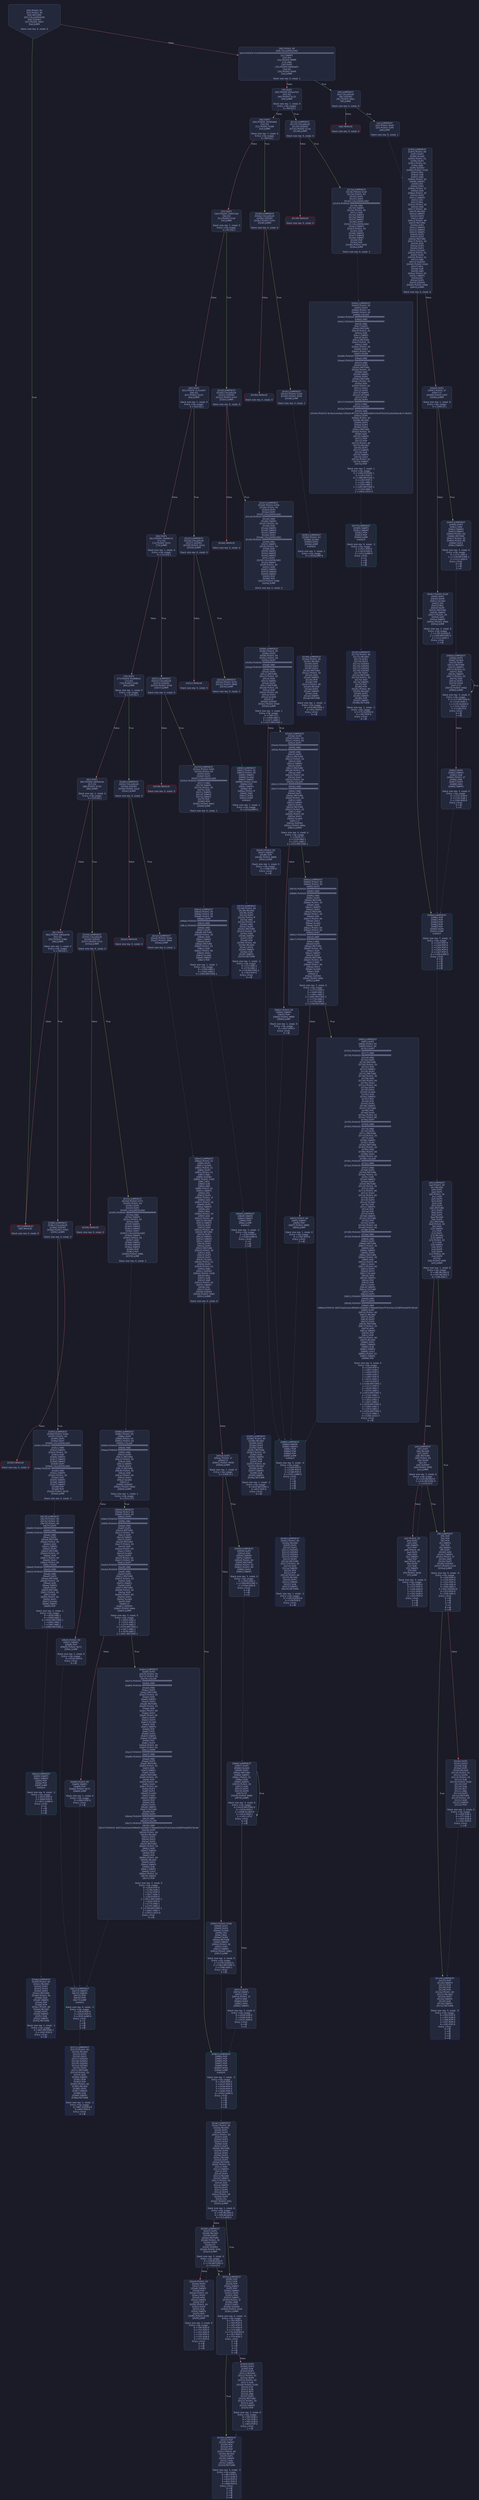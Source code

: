 digraph G {
    node [shape=box, style="filled, rounded", color="#565f89", fontcolor="#c0caf5", fontname="Helvetica", fillcolor="#24283b"];
    edge [color="#414868", fontcolor="#c0caf5", fontname="Helvetica"];
    bgcolor="#1a1b26";
    0 [ label = "[00] PUSH1 60
[02] PUSH1 40
[04] MSTORE
[05] CALLDATASIZE
[06] ISZERO
[07] PUSH2 0097
[0a] JUMPI

Stack size req: 0, sizeΔ: 0
" shape = invhouse]
    1 [ label = "[0b] PUSH1 00
[0d] CALLDATALOAD
[0e] PUSH29 0100000000000000000000000000000000000000000000000000000000
[2c] SWAP1
[2d] DIV
[2e] PUSH4 ffffffff
[33] AND
[34] DUP1
[35] PUSH4 06fdde03
[3a] EQ
[3b] PUSH2 0099
[3e] JUMPI

Stack size req: 0, sizeΔ: 1
"]
    2 [ label = "[3f] DUP1
[40] PUSH4 095ea7b3
[45] EQ
[46] PUSH2 0132
[49] JUMPI

Stack size req: 1, sizeΔ: 0
Entry->Op usage:
	0->69:EQ:1
"]
    3 [ label = "[4a] DUP1
[4b] PUSH4 18160ddd
[50] EQ
[51] PUSH2 0189
[54] JUMPI

Stack size req: 1, sizeΔ: 0
Entry->Op usage:
	0->80:EQ:1
"]
    4 [ label = "[55] DUP1
[56] PUSH4 23b872dd
[5b] EQ
[5c] PUSH2 01af
[5f] JUMPI

Stack size req: 1, sizeΔ: 0
Entry->Op usage:
	0->91:EQ:1
"]
    5 [ label = "[60] DUP1
[61] PUSH4 313ce567
[66] EQ
[67] PUSH2 0225
[6a] JUMPI

Stack size req: 1, sizeΔ: 0
Entry->Op usage:
	0->102:EQ:1
"]
    6 [ label = "[6b] DUP1
[6c] PUSH4 70a08231
[71] EQ
[72] PUSH2 0251
[75] JUMPI

Stack size req: 1, sizeΔ: 0
Entry->Op usage:
	0->113:EQ:1
"]
    7 [ label = "[76] DUP1
[77] PUSH4 95d89b41
[7c] EQ
[7d] PUSH2 029b
[80] JUMPI

Stack size req: 1, sizeΔ: 0
Entry->Op usage:
	0->124:EQ:1
"]
    8 [ label = "[81] DUP1
[82] PUSH4 a9059cbb
[87] EQ
[88] PUSH2 0334
[8b] JUMPI

Stack size req: 1, sizeΔ: 0
Entry->Op usage:
	0->135:EQ:1
"]
    9 [ label = "[8c] DUP1
[8d] PUSH4 dd62ed3e
[92] EQ
[93] PUSH2 038b
[96] JUMPI

Stack size req: 1, sizeΔ: 0
Entry->Op usage:
	0->146:EQ:1
"]
    10 [ label = "[97] JUMPDEST
[98] INVALID

Stack size req: 0, sizeΔ: 0
" color = "red"]
    11 [ label = "[99] JUMPDEST
[9a] CALLVALUE
[9b] ISZERO
[9c] PUSH2 00a1
[9f] JUMPI

Stack size req: 0, sizeΔ: 0
"]
    12 [ label = "[a0] INVALID

Stack size req: 0, sizeΔ: 0
" color = "red"]
    13 [ label = "[a1] JUMPDEST
[a2] PUSH2 00a9
[a5] PUSH2 03f4
[a8] JUMP

Stack size req: 0, sizeΔ: 1
"]
    14 [ label = "[a9] JUMPDEST
[aa] PUSH1 40
[ac] MLOAD
[ad] DUP1
[ae] DUP1
[af] PUSH1 20
[b1] ADD
[b2] DUP3
[b3] DUP2
[b4] SUB
[b5] DUP3
[b6] MSTORE
[b7] DUP4
[b8] DUP2
[b9] DUP2
[ba] MLOAD
[bb] DUP2
[bc] MSTORE
[bd] PUSH1 20
[bf] ADD
[c0] SWAP2
[c1] POP
[c2] DUP1
[c3] MLOAD
[c4] SWAP1
[c5] PUSH1 20
[c7] ADD
[c8] SWAP1
[c9] DUP1
[ca] DUP4
[cb] DUP4
[cc] PUSH1 00
[ce] DUP4
[cf] EQ
[d0] PUSH2 00f8
[d3] JUMPI

Stack size req: 1, sizeΔ: 8
Entry->Op usage:
	0->186:MLOAD:0
	0->195:MLOAD:0
	0->199:ADD:1
"]
    15 [ label = "[d4] JUMPDEST
[d5] DUP1
[d6] MLOAD
[d7] DUP3
[d8] MSTORE
[d9] PUSH1 20
[db] DUP4
[dc] GT
[dd] ISZERO
[de] PUSH2 00f8
[e1] JUMPI

Stack size req: 3, sizeΔ: 0
Entry->Op usage:
	0->214:MLOAD:0
	1->216:MSTORE:0
	2->220:GT:0
"]
    16 [ label = "[e2] PUSH1 20
[e4] DUP3
[e5] ADD
[e6] SWAP2
[e7] POP
[e8] PUSH1 20
[ea] DUP2
[eb] ADD
[ec] SWAP1
[ed] POP
[ee] PUSH1 20
[f0] DUP4
[f1] SUB
[f2] SWAP3
[f3] POP
[f4] PUSH2 00d4
[f7] JUMP

Stack size req: 3, sizeΔ: 0
Entry->Op usage:
	0->235:ADD:0
	0->237:POP:0
	1->229:ADD:0
	1->231:POP:0
	2->241:SUB:0
	2->243:POP:0
Entry->Exit:
	0->😵
	1->😵
	2->😵
"]
    17 [ label = "[f8] JUMPDEST
[f9] POP
[fa] POP
[fb] POP
[fc] SWAP1
[fd] POP
[fe] SWAP1
[ff] DUP2
[0100] ADD
[0101] SWAP1
[0102] PUSH1 1f
[0104] AND
[0105] DUP1
[0106] ISZERO
[0107] PUSH2 0124
[010a] JUMPI

Stack size req: 6, sizeΔ: -4
Entry->Op usage:
	0->249:POP:0
	1->250:POP:0
	2->251:POP:0
	3->256:ADD:0
	3->260:AND:1
	3->262:ISZERO:0
	4->253:POP:0
	5->256:ADD:1
Entry->Exit:
	0->😵
	1->😵
	2->😵
	3->0
	4->😵
	5->😵
"]
    18 [ label = "[010b] DUP1
[010c] DUP3
[010d] SUB
[010e] DUP1
[010f] MLOAD
[0110] PUSH1 01
[0112] DUP4
[0113] PUSH1 20
[0115] SUB
[0116] PUSH2 0100
[0119] EXP
[011a] SUB
[011b] NOT
[011c] AND
[011d] DUP2
[011e] MSTORE
[011f] PUSH1 20
[0121] ADD
[0122] SWAP2
[0123] POP

Stack size req: 2, sizeΔ: 0
Entry->Op usage:
	0->269:SUB:1
	0->277:SUB:1
	1->269:SUB:0
	1->291:POP:0
Entry->Exit:
	1->😵
"]
    19 [ label = "[0124] JUMPDEST
[0125] POP
[0126] SWAP3
[0127] POP
[0128] POP
[0129] POP
[012a] PUSH1 40
[012c] MLOAD
[012d] DUP1
[012e] SWAP2
[012f] SUB
[0130] SWAP1
[0131] RETURN

Stack size req: 5, sizeΔ: -5
Entry->Op usage:
	0->293:POP:0
	1->303:SUB:0
	2->296:POP:0
	3->297:POP:0
	4->295:POP:0
Entry->Exit:
	0->😵
	1->😵
	2->😵
	3->😵
	4->😵
" color = "darkblue"]
    20 [ label = "[0132] JUMPDEST
[0133] CALLVALUE
[0134] ISZERO
[0135] PUSH2 013a
[0138] JUMPI

Stack size req: 0, sizeΔ: 0
"]
    21 [ label = "[0139] INVALID

Stack size req: 0, sizeΔ: 0
" color = "red"]
    22 [ label = "[013a] JUMPDEST
[013b] PUSH2 016f
[013e] PUSH1 04
[0140] DUP1
[0141] DUP1
[0142] CALLDATALOAD
[0143] PUSH20 ffffffffffffffffffffffffffffffffffffffff
[0158] AND
[0159] SWAP1
[015a] PUSH1 20
[015c] ADD
[015d] SWAP1
[015e] SWAP2
[015f] SWAP1
[0160] DUP1
[0161] CALLDATALOAD
[0162] SWAP1
[0163] PUSH1 20
[0165] ADD
[0166] SWAP1
[0167] SWAP2
[0168] SWAP1
[0169] POP
[016a] POP
[016b] PUSH2 0492
[016e] JUMP

Stack size req: 0, sizeΔ: 3
"]
    23 [ label = "[016f] JUMPDEST
[0170] PUSH1 40
[0172] MLOAD
[0173] DUP1
[0174] DUP3
[0175] ISZERO
[0176] ISZERO
[0177] ISZERO
[0178] ISZERO
[0179] DUP2
[017a] MSTORE
[017b] PUSH1 20
[017d] ADD
[017e] SWAP2
[017f] POP
[0180] POP
[0181] PUSH1 40
[0183] MLOAD
[0184] DUP1
[0185] SWAP2
[0186] SUB
[0187] SWAP1
[0188] RETURN

Stack size req: 1, sizeΔ: -1
Entry->Op usage:
	0->373:ISZERO:0
	0->383:POP:0
Entry->Exit:
	0->😵
" color = "darkblue"]
    24 [ label = "[0189] JUMPDEST
[018a] CALLVALUE
[018b] ISZERO
[018c] PUSH2 0191
[018f] JUMPI

Stack size req: 0, sizeΔ: 0
"]
    25 [ label = "[0190] INVALID

Stack size req: 0, sizeΔ: 0
" color = "red"]
    26 [ label = "[0191] JUMPDEST
[0192] PUSH2 0199
[0195] PUSH2 0585
[0198] JUMP

Stack size req: 0, sizeΔ: 1
"]
    27 [ label = "[0199] JUMPDEST
[019a] PUSH1 40
[019c] MLOAD
[019d] DUP1
[019e] DUP3
[019f] DUP2
[01a0] MSTORE
[01a1] PUSH1 20
[01a3] ADD
[01a4] SWAP2
[01a5] POP
[01a6] POP
[01a7] PUSH1 40
[01a9] MLOAD
[01aa] DUP1
[01ab] SWAP2
[01ac] SUB
[01ad] SWAP1
[01ae] RETURN

Stack size req: 1, sizeΔ: -1
Entry->Op usage:
	0->416:MSTORE:1
	0->421:POP:0
Entry->Exit:
	0->😵
" color = "darkblue"]
    28 [ label = "[01af] JUMPDEST
[01b0] CALLVALUE
[01b1] ISZERO
[01b2] PUSH2 01b7
[01b5] JUMPI

Stack size req: 0, sizeΔ: 0
"]
    29 [ label = "[01b6] INVALID

Stack size req: 0, sizeΔ: 0
" color = "red"]
    30 [ label = "[01b7] JUMPDEST
[01b8] PUSH2 020b
[01bb] PUSH1 04
[01bd] DUP1
[01be] DUP1
[01bf] CALLDATALOAD
[01c0] PUSH20 ffffffffffffffffffffffffffffffffffffffff
[01d5] AND
[01d6] SWAP1
[01d7] PUSH1 20
[01d9] ADD
[01da] SWAP1
[01db] SWAP2
[01dc] SWAP1
[01dd] DUP1
[01de] CALLDATALOAD
[01df] PUSH20 ffffffffffffffffffffffffffffffffffffffff
[01f4] AND
[01f5] SWAP1
[01f6] PUSH1 20
[01f8] ADD
[01f9] SWAP1
[01fa] SWAP2
[01fb] SWAP1
[01fc] DUP1
[01fd] CALLDATALOAD
[01fe] SWAP1
[01ff] PUSH1 20
[0201] ADD
[0202] SWAP1
[0203] SWAP2
[0204] SWAP1
[0205] POP
[0206] POP
[0207] PUSH2 058b
[020a] JUMP

Stack size req: 0, sizeΔ: 4
"]
    31 [ label = "[020b] JUMPDEST
[020c] PUSH1 40
[020e] MLOAD
[020f] DUP1
[0210] DUP3
[0211] ISZERO
[0212] ISZERO
[0213] ISZERO
[0214] ISZERO
[0215] DUP2
[0216] MSTORE
[0217] PUSH1 20
[0219] ADD
[021a] SWAP2
[021b] POP
[021c] POP
[021d] PUSH1 40
[021f] MLOAD
[0220] DUP1
[0221] SWAP2
[0222] SUB
[0223] SWAP1
[0224] RETURN

Stack size req: 1, sizeΔ: -1
Entry->Op usage:
	0->529:ISZERO:0
	0->539:POP:0
Entry->Exit:
	0->😵
" color = "darkblue"]
    32 [ label = "[0225] JUMPDEST
[0226] CALLVALUE
[0227] ISZERO
[0228] PUSH2 022d
[022b] JUMPI

Stack size req: 0, sizeΔ: 0
"]
    33 [ label = "[022c] INVALID

Stack size req: 0, sizeΔ: 0
" color = "red"]
    34 [ label = "[022d] JUMPDEST
[022e] PUSH2 0235
[0231] PUSH2 0890
[0234] JUMP

Stack size req: 0, sizeΔ: 1
"]
    35 [ label = "[0235] JUMPDEST
[0236] PUSH1 40
[0238] MLOAD
[0239] DUP1
[023a] DUP3
[023b] PUSH1 ff
[023d] AND
[023e] PUSH1 ff
[0240] AND
[0241] DUP2
[0242] MSTORE
[0243] PUSH1 20
[0245] ADD
[0246] SWAP2
[0247] POP
[0248] POP
[0249] PUSH1 40
[024b] MLOAD
[024c] DUP1
[024d] SWAP2
[024e] SUB
[024f] SWAP1
[0250] RETURN

Stack size req: 1, sizeΔ: -1
Entry->Op usage:
	0->573:AND:1
	0->576:AND:1
	0->578:MSTORE:1
	0->583:POP:0
Entry->Exit:
	0->😵
" color = "darkblue"]
    36 [ label = "[0251] JUMPDEST
[0252] CALLVALUE
[0253] ISZERO
[0254] PUSH2 0259
[0257] JUMPI

Stack size req: 0, sizeΔ: 0
"]
    37 [ label = "[0258] INVALID

Stack size req: 0, sizeΔ: 0
" color = "red"]
    38 [ label = "[0259] JUMPDEST
[025a] PUSH2 0285
[025d] PUSH1 04
[025f] DUP1
[0260] DUP1
[0261] CALLDATALOAD
[0262] PUSH20 ffffffffffffffffffffffffffffffffffffffff
[0277] AND
[0278] SWAP1
[0279] PUSH1 20
[027b] ADD
[027c] SWAP1
[027d] SWAP2
[027e] SWAP1
[027f] POP
[0280] POP
[0281] PUSH2 08a3
[0284] JUMP

Stack size req: 0, sizeΔ: 2
"]
    39 [ label = "[0285] JUMPDEST
[0286] PUSH1 40
[0288] MLOAD
[0289] DUP1
[028a] DUP3
[028b] DUP2
[028c] MSTORE
[028d] PUSH1 20
[028f] ADD
[0290] SWAP2
[0291] POP
[0292] POP
[0293] PUSH1 40
[0295] MLOAD
[0296] DUP1
[0297] SWAP2
[0298] SUB
[0299] SWAP1
[029a] RETURN

Stack size req: 1, sizeΔ: -1
Entry->Op usage:
	0->652:MSTORE:1
	0->657:POP:0
Entry->Exit:
	0->😵
" color = "darkblue"]
    40 [ label = "[029b] JUMPDEST
[029c] CALLVALUE
[029d] ISZERO
[029e] PUSH2 02a3
[02a1] JUMPI

Stack size req: 0, sizeΔ: 0
"]
    41 [ label = "[02a2] INVALID

Stack size req: 0, sizeΔ: 0
" color = "red"]
    42 [ label = "[02a3] JUMPDEST
[02a4] PUSH2 02ab
[02a7] PUSH2 08ed
[02aa] JUMP

Stack size req: 0, sizeΔ: 1
"]
    43 [ label = "[02ab] JUMPDEST
[02ac] PUSH1 40
[02ae] MLOAD
[02af] DUP1
[02b0] DUP1
[02b1] PUSH1 20
[02b3] ADD
[02b4] DUP3
[02b5] DUP2
[02b6] SUB
[02b7] DUP3
[02b8] MSTORE
[02b9] DUP4
[02ba] DUP2
[02bb] DUP2
[02bc] MLOAD
[02bd] DUP2
[02be] MSTORE
[02bf] PUSH1 20
[02c1] ADD
[02c2] SWAP2
[02c3] POP
[02c4] DUP1
[02c5] MLOAD
[02c6] SWAP1
[02c7] PUSH1 20
[02c9] ADD
[02ca] SWAP1
[02cb] DUP1
[02cc] DUP4
[02cd] DUP4
[02ce] PUSH1 00
[02d0] DUP4
[02d1] EQ
[02d2] PUSH2 02fa
[02d5] JUMPI

Stack size req: 1, sizeΔ: 8
Entry->Op usage:
	0->700:MLOAD:0
	0->709:MLOAD:0
	0->713:ADD:1
"]
    44 [ label = "[02d6] JUMPDEST
[02d7] DUP1
[02d8] MLOAD
[02d9] DUP3
[02da] MSTORE
[02db] PUSH1 20
[02dd] DUP4
[02de] GT
[02df] ISZERO
[02e0] PUSH2 02fa
[02e3] JUMPI

Stack size req: 3, sizeΔ: 0
Entry->Op usage:
	0->728:MLOAD:0
	1->730:MSTORE:0
	2->734:GT:0
"]
    45 [ label = "[02e4] PUSH1 20
[02e6] DUP3
[02e7] ADD
[02e8] SWAP2
[02e9] POP
[02ea] PUSH1 20
[02ec] DUP2
[02ed] ADD
[02ee] SWAP1
[02ef] POP
[02f0] PUSH1 20
[02f2] DUP4
[02f3] SUB
[02f4] SWAP3
[02f5] POP
[02f6] PUSH2 02d6
[02f9] JUMP

Stack size req: 3, sizeΔ: 0
Entry->Op usage:
	0->749:ADD:0
	0->751:POP:0
	1->743:ADD:0
	1->745:POP:0
	2->755:SUB:0
	2->757:POP:0
Entry->Exit:
	0->😵
	1->😵
	2->😵
"]
    46 [ label = "[02fa] JUMPDEST
[02fb] POP
[02fc] POP
[02fd] POP
[02fe] SWAP1
[02ff] POP
[0300] SWAP1
[0301] DUP2
[0302] ADD
[0303] SWAP1
[0304] PUSH1 1f
[0306] AND
[0307] DUP1
[0308] ISZERO
[0309] PUSH2 0326
[030c] JUMPI

Stack size req: 6, sizeΔ: -4
Entry->Op usage:
	0->763:POP:0
	1->764:POP:0
	2->765:POP:0
	3->770:ADD:0
	3->774:AND:1
	3->776:ISZERO:0
	4->767:POP:0
	5->770:ADD:1
Entry->Exit:
	0->😵
	1->😵
	2->😵
	3->0
	4->😵
	5->😵
"]
    47 [ label = "[030d] DUP1
[030e] DUP3
[030f] SUB
[0310] DUP1
[0311] MLOAD
[0312] PUSH1 01
[0314] DUP4
[0315] PUSH1 20
[0317] SUB
[0318] PUSH2 0100
[031b] EXP
[031c] SUB
[031d] NOT
[031e] AND
[031f] DUP2
[0320] MSTORE
[0321] PUSH1 20
[0323] ADD
[0324] SWAP2
[0325] POP

Stack size req: 2, sizeΔ: 0
Entry->Op usage:
	0->783:SUB:1
	0->791:SUB:1
	1->783:SUB:0
	1->805:POP:0
Entry->Exit:
	1->😵
"]
    48 [ label = "[0326] JUMPDEST
[0327] POP
[0328] SWAP3
[0329] POP
[032a] POP
[032b] POP
[032c] PUSH1 40
[032e] MLOAD
[032f] DUP1
[0330] SWAP2
[0331] SUB
[0332] SWAP1
[0333] RETURN

Stack size req: 5, sizeΔ: -5
Entry->Op usage:
	0->807:POP:0
	1->817:SUB:0
	2->810:POP:0
	3->811:POP:0
	4->809:POP:0
Entry->Exit:
	0->😵
	1->😵
	2->😵
	3->😵
	4->😵
" color = "darkblue"]
    49 [ label = "[0334] JUMPDEST
[0335] CALLVALUE
[0336] ISZERO
[0337] PUSH2 033c
[033a] JUMPI

Stack size req: 0, sizeΔ: 0
"]
    50 [ label = "[033b] INVALID

Stack size req: 0, sizeΔ: 0
" color = "red"]
    51 [ label = "[033c] JUMPDEST
[033d] PUSH2 0371
[0340] PUSH1 04
[0342] DUP1
[0343] DUP1
[0344] CALLDATALOAD
[0345] PUSH20 ffffffffffffffffffffffffffffffffffffffff
[035a] AND
[035b] SWAP1
[035c] PUSH1 20
[035e] ADD
[035f] SWAP1
[0360] SWAP2
[0361] SWAP1
[0362] DUP1
[0363] CALLDATALOAD
[0364] SWAP1
[0365] PUSH1 20
[0367] ADD
[0368] SWAP1
[0369] SWAP2
[036a] SWAP1
[036b] POP
[036c] POP
[036d] PUSH2 098b
[0370] JUMP

Stack size req: 0, sizeΔ: 3
"]
    52 [ label = "[0371] JUMPDEST
[0372] PUSH1 40
[0374] MLOAD
[0375] DUP1
[0376] DUP3
[0377] ISZERO
[0378] ISZERO
[0379] ISZERO
[037a] ISZERO
[037b] DUP2
[037c] MSTORE
[037d] PUSH1 20
[037f] ADD
[0380] SWAP2
[0381] POP
[0382] POP
[0383] PUSH1 40
[0385] MLOAD
[0386] DUP1
[0387] SWAP2
[0388] SUB
[0389] SWAP1
[038a] RETURN

Stack size req: 1, sizeΔ: -1
Entry->Op usage:
	0->887:ISZERO:0
	0->897:POP:0
Entry->Exit:
	0->😵
" color = "darkblue"]
    53 [ label = "[038b] JUMPDEST
[038c] CALLVALUE
[038d] ISZERO
[038e] PUSH2 0393
[0391] JUMPI

Stack size req: 0, sizeΔ: 0
"]
    54 [ label = "[0392] INVALID

Stack size req: 0, sizeΔ: 0
" color = "red"]
    55 [ label = "[0393] JUMPDEST
[0394] PUSH2 03de
[0397] PUSH1 04
[0399] DUP1
[039a] DUP1
[039b] CALLDATALOAD
[039c] PUSH20 ffffffffffffffffffffffffffffffffffffffff
[03b1] AND
[03b2] SWAP1
[03b3] PUSH1 20
[03b5] ADD
[03b6] SWAP1
[03b7] SWAP2
[03b8] SWAP1
[03b9] DUP1
[03ba] CALLDATALOAD
[03bb] PUSH20 ffffffffffffffffffffffffffffffffffffffff
[03d0] AND
[03d1] SWAP1
[03d2] PUSH1 20
[03d4] ADD
[03d5] SWAP1
[03d6] SWAP2
[03d7] SWAP1
[03d8] POP
[03d9] POP
[03da] PUSH2 0b78
[03dd] JUMP

Stack size req: 0, sizeΔ: 3
"]
    56 [ label = "[03de] JUMPDEST
[03df] PUSH1 40
[03e1] MLOAD
[03e2] DUP1
[03e3] DUP3
[03e4] DUP2
[03e5] MSTORE
[03e6] PUSH1 20
[03e8] ADD
[03e9] SWAP2
[03ea] POP
[03eb] POP
[03ec] PUSH1 40
[03ee] MLOAD
[03ef] DUP1
[03f0] SWAP2
[03f1] SUB
[03f2] SWAP1
[03f3] RETURN

Stack size req: 1, sizeΔ: -1
Entry->Op usage:
	0->997:MSTORE:1
	0->1002:POP:0
Entry->Exit:
	0->😵
" color = "darkblue"]
    57 [ label = "[03f4] JUMPDEST
[03f5] PUSH1 00
[03f7] DUP1
[03f8] SLOAD
[03f9] PUSH1 01
[03fb] DUP2
[03fc] PUSH1 01
[03fe] AND
[03ff] ISZERO
[0400] PUSH2 0100
[0403] MUL
[0404] SUB
[0405] AND
[0406] PUSH1 02
[0408] SWAP1
[0409] DIV
[040a] DUP1
[040b] PUSH1 1f
[040d] ADD
[040e] PUSH1 20
[0410] DUP1
[0411] SWAP2
[0412] DIV
[0413] MUL
[0414] PUSH1 20
[0416] ADD
[0417] PUSH1 40
[0419] MLOAD
[041a] SWAP1
[041b] DUP2
[041c] ADD
[041d] PUSH1 40
[041f] MSTORE
[0420] DUP1
[0421] SWAP3
[0422] SWAP2
[0423] SWAP1
[0424] DUP2
[0425] DUP2
[0426] MSTORE
[0427] PUSH1 20
[0429] ADD
[042a] DUP3
[042b] DUP1
[042c] SLOAD
[042d] PUSH1 01
[042f] DUP2
[0430] PUSH1 01
[0432] AND
[0433] ISZERO
[0434] PUSH2 0100
[0437] MUL
[0438] SUB
[0439] AND
[043a] PUSH1 02
[043c] SWAP1
[043d] DIV
[043e] DUP1
[043f] ISZERO
[0440] PUSH2 048a
[0443] JUMPI

Stack size req: 0, sizeΔ: 6
"]
    58 [ label = "[0444] DUP1
[0445] PUSH1 1f
[0447] LT
[0448] PUSH2 045f
[044b] JUMPI

Stack size req: 1, sizeΔ: 0
Entry->Op usage:
	0->1095:LT:1
"]
    59 [ label = "[044c] PUSH2 0100
[044f] DUP1
[0450] DUP4
[0451] SLOAD
[0452] DIV
[0453] MUL
[0454] DUP4
[0455] MSTORE
[0456] SWAP2
[0457] PUSH1 20
[0459] ADD
[045a] SWAP2
[045b] PUSH2 048a
[045e] JUMP

Stack size req: 3, sizeΔ: 0
Entry->Op usage:
	1->1105:SLOAD:0
	2->1109:MSTORE:0
	2->1113:ADD:1
Entry->Exit:
	2->😵
"]
    60 [ label = "[045f] JUMPDEST
[0460] DUP3
[0461] ADD
[0462] SWAP2
[0463] SWAP1
[0464] PUSH1 00
[0466] MSTORE
[0467] PUSH1 20
[0469] PUSH1 00
[046b] SHA3
[046c] SWAP1

Stack size req: 3, sizeΔ: 0
Entry->Op usage:
	0->1121:ADD:1
	1->1126:MSTORE:1
	2->1121:ADD:0
Entry->Exit:
	0->😵
	1->😵
	2->0
"]
    61 [ label = "[046d] JUMPDEST
[046e] DUP2
[046f] SLOAD
[0470] DUP2
[0471] MSTORE
[0472] SWAP1
[0473] PUSH1 01
[0475] ADD
[0476] SWAP1
[0477] PUSH1 20
[0479] ADD
[047a] DUP1
[047b] DUP4
[047c] GT
[047d] PUSH2 046d
[0480] JUMPI

Stack size req: 3, sizeΔ: 0
Entry->Op usage:
	0->1137:MSTORE:0
	0->1145:ADD:1
	1->1135:SLOAD:0
	1->1141:ADD:1
	2->1148:GT:0
Entry->Exit:
	0->😵
	1->😵
"]
    62 [ label = "[0481] DUP3
[0482] SWAP1
[0483] SUB
[0484] PUSH1 1f
[0486] AND
[0487] DUP3
[0488] ADD
[0489] SWAP2

Stack size req: 3, sizeΔ: 0
Entry->Op usage:
	0->1155:SUB:0
	2->1155:SUB:1
	2->1160:ADD:0
Entry->Exit:
	0->😵
	2->0
"]
    63 [ label = "[048a] JUMPDEST
[048b] POP
[048c] POP
[048d] POP
[048e] POP
[048f] POP
[0490] DUP2
[0491] JUMP
Indirect!

Stack size req: 7, sizeΔ: -5
Entry->Op usage:
	0->1163:POP:0
	1->1164:POP:0
	2->1165:POP:0
	3->1166:POP:0
	4->1167:POP:0
	6->1169:JUMP:0
Entry->Exit:
	0->😵
	1->😵
	2->😵
	3->😵
	4->😵
" color = "teal"]
    64 [ label = "[0492] JUMPDEST
[0493] PUSH1 00
[0495] DUP2
[0496] PUSH1 05
[0498] PUSH1 00
[049a] CALLER
[049b] PUSH20 ffffffffffffffffffffffffffffffffffffffff
[04b0] AND
[04b1] PUSH20 ffffffffffffffffffffffffffffffffffffffff
[04c6] AND
[04c7] DUP2
[04c8] MSTORE
[04c9] PUSH1 20
[04cb] ADD
[04cc] SWAP1
[04cd] DUP2
[04ce] MSTORE
[04cf] PUSH1 20
[04d1] ADD
[04d2] PUSH1 00
[04d4] SHA3
[04d5] PUSH1 00
[04d7] DUP6
[04d8] PUSH20 ffffffffffffffffffffffffffffffffffffffff
[04ed] AND
[04ee] PUSH20 ffffffffffffffffffffffffffffffffffffffff
[0503] AND
[0504] DUP2
[0505] MSTORE
[0506] PUSH1 20
[0508] ADD
[0509] SWAP1
[050a] DUP2
[050b] MSTORE
[050c] PUSH1 20
[050e] ADD
[050f] PUSH1 00
[0511] SHA3
[0512] DUP2
[0513] SWAP1
[0514] SSTORE
[0515] POP
[0516] DUP3
[0517] PUSH20 ffffffffffffffffffffffffffffffffffffffff
[052c] AND
[052d] CALLER
[052e] PUSH20 ffffffffffffffffffffffffffffffffffffffff
[0543] AND
[0544] PUSH32 8c5be1e5ebec7d5bd14f71427d1e84f3dd0314c0f7b2291e5b200ac8c7c3b925
[0565] DUP5
[0566] PUSH1 40
[0568] MLOAD
[0569] DUP1
[056a] DUP3
[056b] DUP2
[056c] MSTORE
[056d] PUSH1 20
[056f] ADD
[0570] SWAP2
[0571] POP
[0572] POP
[0573] PUSH1 40
[0575] MLOAD
[0576] DUP1
[0577] SWAP2
[0578] SUB
[0579] SWAP1
[057a] LOG3
[057b] PUSH1 01
[057d] SWAP1
[057e] POP

Stack size req: 2, sizeΔ: 1
Entry->Op usage:
	0->1300:SSTORE:1
	0->1301:POP:0
	0->1388:MSTORE:1
	0->1393:POP:0
	1->1261:AND:1
	1->1283:AND:1
	1->1285:MSTORE:1
	1->1324:AND:1
	1->1402:LOG3:4
"]
    65 [ label = "[057f] JUMPDEST
[0580] SWAP3
[0581] SWAP2
[0582] POP
[0583] POP
[0584] JUMP
Indirect!

Stack size req: 4, sizeΔ: -3
Entry->Op usage:
	1->1411:POP:0
	2->1410:POP:0
	3->1412:JUMP:0
Entry->Exit:
	0->0
	1->😵
	2->😵
	3->😵
" color = "teal"]
    66 [ label = "[0585] JUMPDEST
[0586] PUSH1 03
[0588] SLOAD
[0589] DUP2
[058a] JUMP
Indirect!

Stack size req: 1, sizeΔ: 1
Entry->Op usage:
	0->1418:JUMP:0
" color = "teal"]
    67 [ label = "[058b] JUMPDEST
[058c] PUSH1 00
[058e] DUP2
[058f] PUSH1 04
[0591] PUSH1 00
[0593] DUP7
[0594] PUSH20 ffffffffffffffffffffffffffffffffffffffff
[05a9] AND
[05aa] PUSH20 ffffffffffffffffffffffffffffffffffffffff
[05bf] AND
[05c0] DUP2
[05c1] MSTORE
[05c2] PUSH1 20
[05c4] ADD
[05c5] SWAP1
[05c6] DUP2
[05c7] MSTORE
[05c8] PUSH1 20
[05ca] ADD
[05cb] PUSH1 00
[05cd] SHA3
[05ce] SLOAD
[05cf] LT
[05d0] ISZERO
[05d1] PUSH2 05dd
[05d4] JUMPI

Stack size req: 3, sizeΔ: 1
Entry->Op usage:
	0->1487:LT:1
	2->1449:AND:1
	2->1471:AND:1
	2->1473:MSTORE:1
"]
    68 [ label = "[05d5] PUSH1 00
[05d7] SWAP1
[05d8] POP
[05d9] PUSH2 0889
[05dc] JUMP

Stack size req: 1, sizeΔ: 0
Entry->Op usage:
	0->1496:POP:0
Entry->Exit:
	0->😵
"]
    69 [ label = "[05dd] JUMPDEST
[05de] DUP2
[05df] PUSH1 05
[05e1] PUSH1 00
[05e3] DUP7
[05e4] PUSH20 ffffffffffffffffffffffffffffffffffffffff
[05f9] AND
[05fa] PUSH20 ffffffffffffffffffffffffffffffffffffffff
[060f] AND
[0610] DUP2
[0611] MSTORE
[0612] PUSH1 20
[0614] ADD
[0615] SWAP1
[0616] DUP2
[0617] MSTORE
[0618] PUSH1 20
[061a] ADD
[061b] PUSH1 00
[061d] SHA3
[061e] PUSH1 00
[0620] CALLER
[0621] PUSH20 ffffffffffffffffffffffffffffffffffffffff
[0636] AND
[0637] PUSH20 ffffffffffffffffffffffffffffffffffffffff
[064c] AND
[064d] DUP2
[064e] MSTORE
[064f] PUSH1 20
[0651] ADD
[0652] SWAP1
[0653] DUP2
[0654] MSTORE
[0655] PUSH1 20
[0657] ADD
[0658] PUSH1 00
[065a] SHA3
[065b] SLOAD
[065c] LT
[065d] ISZERO
[065e] PUSH2 066a
[0661] JUMPI

Stack size req: 4, sizeΔ: 0
Entry->Op usage:
	1->1628:LT:1
	3->1529:AND:1
	3->1551:AND:1
	3->1553:MSTORE:1
"]
    70 [ label = "[0662] PUSH1 00
[0664] SWAP1
[0665] POP
[0666] PUSH2 0889
[0669] JUMP

Stack size req: 1, sizeΔ: 0
Entry->Op usage:
	0->1637:POP:0
Entry->Exit:
	0->😵
"]
    71 [ label = "[066a] JUMPDEST
[066b] PUSH1 04
[066d] PUSH1 00
[066f] DUP5
[0670] PUSH20 ffffffffffffffffffffffffffffffffffffffff
[0685] AND
[0686] PUSH20 ffffffffffffffffffffffffffffffffffffffff
[069b] AND
[069c] DUP2
[069d] MSTORE
[069e] PUSH1 20
[06a0] ADD
[06a1] SWAP1
[06a2] DUP2
[06a3] MSTORE
[06a4] PUSH1 20
[06a6] ADD
[06a7] PUSH1 00
[06a9] SHA3
[06aa] SLOAD
[06ab] DUP3
[06ac] PUSH1 04
[06ae] PUSH1 00
[06b0] DUP7
[06b1] PUSH20 ffffffffffffffffffffffffffffffffffffffff
[06c6] AND
[06c7] PUSH20 ffffffffffffffffffffffffffffffffffffffff
[06dc] AND
[06dd] DUP2
[06de] MSTORE
[06df] PUSH1 20
[06e1] ADD
[06e2] SWAP1
[06e3] DUP2
[06e4] MSTORE
[06e5] PUSH1 20
[06e7] ADD
[06e8] PUSH1 00
[06ea] SHA3
[06eb] SLOAD
[06ec] ADD
[06ed] LT
[06ee] ISZERO
[06ef] PUSH2 06fb
[06f2] JUMPI

Stack size req: 3, sizeΔ: 0
Entry->Op usage:
	1->1772:ADD:1
	2->1669:AND:1
	2->1691:AND:1
	2->1693:MSTORE:1
	2->1734:AND:1
	2->1756:AND:1
	2->1758:MSTORE:1
"]
    72 [ label = "[06f3] PUSH1 00
[06f5] SWAP1
[06f6] POP
[06f7] PUSH2 0889
[06fa] JUMP

Stack size req: 1, sizeΔ: 0
Entry->Op usage:
	0->1782:POP:0
Entry->Exit:
	0->😵
"]
    73 [ label = "[06fb] JUMPDEST
[06fc] DUP2
[06fd] PUSH1 04
[06ff] PUSH1 00
[0701] DUP7
[0702] PUSH20 ffffffffffffffffffffffffffffffffffffffff
[0717] AND
[0718] PUSH20 ffffffffffffffffffffffffffffffffffffffff
[072d] AND
[072e] DUP2
[072f] MSTORE
[0730] PUSH1 20
[0732] ADD
[0733] SWAP1
[0734] DUP2
[0735] MSTORE
[0736] PUSH1 20
[0738] ADD
[0739] PUSH1 00
[073b] SHA3
[073c] PUSH1 00
[073e] DUP3
[073f] DUP3
[0740] SLOAD
[0741] SUB
[0742] SWAP3
[0743] POP
[0744] POP
[0745] DUP2
[0746] SWAP1
[0747] SSTORE
[0748] POP
[0749] DUP2
[074a] PUSH1 05
[074c] PUSH1 00
[074e] DUP7
[074f] PUSH20 ffffffffffffffffffffffffffffffffffffffff
[0764] AND
[0765] PUSH20 ffffffffffffffffffffffffffffffffffffffff
[077a] AND
[077b] DUP2
[077c] MSTORE
[077d] PUSH1 20
[077f] ADD
[0780] SWAP1
[0781] DUP2
[0782] MSTORE
[0783] PUSH1 20
[0785] ADD
[0786] PUSH1 00
[0788] SHA3
[0789] PUSH1 00
[078b] CALLER
[078c] PUSH20 ffffffffffffffffffffffffffffffffffffffff
[07a1] AND
[07a2] PUSH20 ffffffffffffffffffffffffffffffffffffffff
[07b7] AND
[07b8] DUP2
[07b9] MSTORE
[07ba] PUSH1 20
[07bc] ADD
[07bd] SWAP1
[07be] DUP2
[07bf] MSTORE
[07c0] PUSH1 20
[07c2] ADD
[07c3] PUSH1 00
[07c5] SHA3
[07c6] PUSH1 00
[07c8] DUP3
[07c9] DUP3
[07ca] SLOAD
[07cb] SUB
[07cc] SWAP3
[07cd] POP
[07ce] POP
[07cf] DUP2
[07d0] SWAP1
[07d1] SSTORE
[07d2] POP
[07d3] DUP2
[07d4] PUSH1 04
[07d6] PUSH1 00
[07d8] DUP6
[07d9] PUSH20 ffffffffffffffffffffffffffffffffffffffff
[07ee] AND
[07ef] PUSH20 ffffffffffffffffffffffffffffffffffffffff
[0804] AND
[0805] DUP2
[0806] MSTORE
[0807] PUSH1 20
[0809] ADD
[080a] SWAP1
[080b] DUP2
[080c] MSTORE
[080d] PUSH1 20
[080f] ADD
[0810] PUSH1 00
[0812] SHA3
[0813] PUSH1 00
[0815] DUP3
[0816] DUP3
[0817] SLOAD
[0818] ADD
[0819] SWAP3
[081a] POP
[081b] POP
[081c] DUP2
[081d] SWAP1
[081e] SSTORE
[081f] POP
[0820] DUP3
[0821] PUSH20 ffffffffffffffffffffffffffffffffffffffff
[0836] AND
[0837] DUP5
[0838] PUSH20 ffffffffffffffffffffffffffffffffffffffff
[084d] AND
[084e] PUSH32 ddf252ad1be2c89b69c2b068fc378daa952ba7f163c4a11628f55a4df523b3ef
[086f] DUP5
[0870] PUSH1 40
[0872] MLOAD
[0873] DUP1
[0874] DUP3
[0875] DUP2
[0876] MSTORE
[0877] PUSH1 20
[0879] ADD
[087a] SWAP2
[087b] POP
[087c] POP
[087d] PUSH1 40
[087f] MLOAD
[0880] DUP1
[0881] SWAP2
[0882] SUB
[0883] SWAP1
[0884] LOG3
[0885] PUSH1 01
[0887] SWAP1
[0888] POP

Stack size req: 4, sizeΔ: 0
Entry->Op usage:
	0->2184:POP:0
	1->1857:SUB:1
	1->1859:POP:0
	1->1995:SUB:1
	1->1997:POP:0
	1->2072:ADD:1
	1->2074:POP:0
	1->2166:MSTORE:1
	1->2171:POP:0
	2->2030:AND:1
	2->2052:AND:1
	2->2054:MSTORE:1
	2->2102:AND:1
	2->2180:LOG3:4
	3->1815:AND:1
	3->1837:AND:1
	3->1839:MSTORE:1
	3->1892:AND:1
	3->1914:AND:1
	3->1916:MSTORE:1
	3->2125:AND:1
	3->2180:LOG3:3
Entry->Exit:
	0->😵
"]
    74 [ label = "[0889] JUMPDEST
[088a] SWAP4
[088b] SWAP3
[088c] POP
[088d] POP
[088e] POP
[088f] JUMP
Indirect!

Stack size req: 5, sizeΔ: -4
Entry->Op usage:
	1->2189:POP:0
	2->2190:POP:0
	3->2188:POP:0
	4->2191:JUMP:0
Entry->Exit:
	0->0
	1->😵
	2->😵
	3->😵
	4->😵
" color = "teal"]
    75 [ label = "[0890] JUMPDEST
[0891] PUSH1 02
[0893] PUSH1 00
[0895] SWAP1
[0896] SLOAD
[0897] SWAP1
[0898] PUSH2 0100
[089b] EXP
[089c] SWAP1
[089d] DIV
[089e] PUSH1 ff
[08a0] AND
[08a1] DUP2
[08a2] JUMP
Indirect!

Stack size req: 1, sizeΔ: 1
Entry->Op usage:
	0->2210:JUMP:0
" color = "teal"]
    76 [ label = "[08a3] JUMPDEST
[08a4] PUSH1 00
[08a6] PUSH1 04
[08a8] PUSH1 00
[08aa] DUP4
[08ab] PUSH20 ffffffffffffffffffffffffffffffffffffffff
[08c0] AND
[08c1] PUSH20 ffffffffffffffffffffffffffffffffffffffff
[08d6] AND
[08d7] DUP2
[08d8] MSTORE
[08d9] PUSH1 20
[08db] ADD
[08dc] SWAP1
[08dd] DUP2
[08de] MSTORE
[08df] PUSH1 20
[08e1] ADD
[08e2] PUSH1 00
[08e4] SHA3
[08e5] SLOAD
[08e6] SWAP1
[08e7] POP

Stack size req: 1, sizeΔ: 1
Entry->Op usage:
	0->2240:AND:1
	0->2262:AND:1
	0->2264:MSTORE:1
"]
    77 [ label = "[08e8] JUMPDEST
[08e9] SWAP2
[08ea] SWAP1
[08eb] POP
[08ec] JUMP
Indirect!

Stack size req: 3, sizeΔ: -2
Entry->Op usage:
	1->2283:POP:0
	2->2284:JUMP:0
Entry->Exit:
	0->0
	1->😵
	2->😵
" color = "teal"]
    78 [ label = "[08ed] JUMPDEST
[08ee] PUSH1 01
[08f0] DUP1
[08f1] SLOAD
[08f2] PUSH1 01
[08f4] DUP2
[08f5] PUSH1 01
[08f7] AND
[08f8] ISZERO
[08f9] PUSH2 0100
[08fc] MUL
[08fd] SUB
[08fe] AND
[08ff] PUSH1 02
[0901] SWAP1
[0902] DIV
[0903] DUP1
[0904] PUSH1 1f
[0906] ADD
[0907] PUSH1 20
[0909] DUP1
[090a] SWAP2
[090b] DIV
[090c] MUL
[090d] PUSH1 20
[090f] ADD
[0910] PUSH1 40
[0912] MLOAD
[0913] SWAP1
[0914] DUP2
[0915] ADD
[0916] PUSH1 40
[0918] MSTORE
[0919] DUP1
[091a] SWAP3
[091b] SWAP2
[091c] SWAP1
[091d] DUP2
[091e] DUP2
[091f] MSTORE
[0920] PUSH1 20
[0922] ADD
[0923] DUP3
[0924] DUP1
[0925] SLOAD
[0926] PUSH1 01
[0928] DUP2
[0929] PUSH1 01
[092b] AND
[092c] ISZERO
[092d] PUSH2 0100
[0930] MUL
[0931] SUB
[0932] AND
[0933] PUSH1 02
[0935] SWAP1
[0936] DIV
[0937] DUP1
[0938] ISZERO
[0939] PUSH2 0983
[093c] JUMPI

Stack size req: 0, sizeΔ: 6
"]
    79 [ label = "[093d] DUP1
[093e] PUSH1 1f
[0940] LT
[0941] PUSH2 0958
[0944] JUMPI

Stack size req: 1, sizeΔ: 0
Entry->Op usage:
	0->2368:LT:1
"]
    80 [ label = "[0945] PUSH2 0100
[0948] DUP1
[0949] DUP4
[094a] SLOAD
[094b] DIV
[094c] MUL
[094d] DUP4
[094e] MSTORE
[094f] SWAP2
[0950] PUSH1 20
[0952] ADD
[0953] SWAP2
[0954] PUSH2 0983
[0957] JUMP

Stack size req: 3, sizeΔ: 0
Entry->Op usage:
	1->2378:SLOAD:0
	2->2382:MSTORE:0
	2->2386:ADD:1
Entry->Exit:
	2->😵
"]
    81 [ label = "[0958] JUMPDEST
[0959] DUP3
[095a] ADD
[095b] SWAP2
[095c] SWAP1
[095d] PUSH1 00
[095f] MSTORE
[0960] PUSH1 20
[0962] PUSH1 00
[0964] SHA3
[0965] SWAP1

Stack size req: 3, sizeΔ: 0
Entry->Op usage:
	0->2394:ADD:1
	1->2399:MSTORE:1
	2->2394:ADD:0
Entry->Exit:
	0->😵
	1->😵
	2->0
"]
    82 [ label = "[0966] JUMPDEST
[0967] DUP2
[0968] SLOAD
[0969] DUP2
[096a] MSTORE
[096b] SWAP1
[096c] PUSH1 01
[096e] ADD
[096f] SWAP1
[0970] PUSH1 20
[0972] ADD
[0973] DUP1
[0974] DUP4
[0975] GT
[0976] PUSH2 0966
[0979] JUMPI

Stack size req: 3, sizeΔ: 0
Entry->Op usage:
	0->2410:MSTORE:0
	0->2418:ADD:1
	1->2408:SLOAD:0
	1->2414:ADD:1
	2->2421:GT:0
Entry->Exit:
	0->😵
	1->😵
"]
    83 [ label = "[097a] DUP3
[097b] SWAP1
[097c] SUB
[097d] PUSH1 1f
[097f] AND
[0980] DUP3
[0981] ADD
[0982] SWAP2

Stack size req: 3, sizeΔ: 0
Entry->Op usage:
	0->2428:SUB:0
	2->2428:SUB:1
	2->2433:ADD:0
Entry->Exit:
	0->😵
	2->0
"]
    84 [ label = "[0983] JUMPDEST
[0984] POP
[0985] POP
[0986] POP
[0987] POP
[0988] POP
[0989] DUP2
[098a] JUMP
Indirect!

Stack size req: 7, sizeΔ: -5
Entry->Op usage:
	0->2436:POP:0
	1->2437:POP:0
	2->2438:POP:0
	3->2439:POP:0
	4->2440:POP:0
	6->2442:JUMP:0
Entry->Exit:
	0->😵
	1->😵
	2->😵
	3->😵
	4->😵
" color = "teal"]
    85 [ label = "[098b] JUMPDEST
[098c] PUSH1 00
[098e] DUP2
[098f] PUSH1 04
[0991] PUSH1 00
[0993] CALLER
[0994] PUSH20 ffffffffffffffffffffffffffffffffffffffff
[09a9] AND
[09aa] PUSH20 ffffffffffffffffffffffffffffffffffffffff
[09bf] AND
[09c0] DUP2
[09c1] MSTORE
[09c2] PUSH1 20
[09c4] ADD
[09c5] SWAP1
[09c6] DUP2
[09c7] MSTORE
[09c8] PUSH1 20
[09ca] ADD
[09cb] PUSH1 00
[09cd] SHA3
[09ce] SLOAD
[09cf] LT
[09d0] ISZERO
[09d1] PUSH2 09dd
[09d4] JUMPI

Stack size req: 1, sizeΔ: 1
Entry->Op usage:
	0->2511:LT:1
"]
    86 [ label = "[09d5] PUSH1 00
[09d7] SWAP1
[09d8] POP
[09d9] PUSH2 0b72
[09dc] JUMP

Stack size req: 1, sizeΔ: 0
Entry->Op usage:
	0->2520:POP:0
Entry->Exit:
	0->😵
"]
    87 [ label = "[09dd] JUMPDEST
[09de] PUSH1 04
[09e0] PUSH1 00
[09e2] DUP5
[09e3] PUSH20 ffffffffffffffffffffffffffffffffffffffff
[09f8] AND
[09f9] PUSH20 ffffffffffffffffffffffffffffffffffffffff
[0a0e] AND
[0a0f] DUP2
[0a10] MSTORE
[0a11] PUSH1 20
[0a13] ADD
[0a14] SWAP1
[0a15] DUP2
[0a16] MSTORE
[0a17] PUSH1 20
[0a19] ADD
[0a1a] PUSH1 00
[0a1c] SHA3
[0a1d] SLOAD
[0a1e] DUP3
[0a1f] PUSH1 04
[0a21] PUSH1 00
[0a23] DUP7
[0a24] PUSH20 ffffffffffffffffffffffffffffffffffffffff
[0a39] AND
[0a3a] PUSH20 ffffffffffffffffffffffffffffffffffffffff
[0a4f] AND
[0a50] DUP2
[0a51] MSTORE
[0a52] PUSH1 20
[0a54] ADD
[0a55] SWAP1
[0a56] DUP2
[0a57] MSTORE
[0a58] PUSH1 20
[0a5a] ADD
[0a5b] PUSH1 00
[0a5d] SHA3
[0a5e] SLOAD
[0a5f] ADD
[0a60] LT
[0a61] ISZERO
[0a62] PUSH2 0a6e
[0a65] JUMPI

Stack size req: 3, sizeΔ: 0
Entry->Op usage:
	1->2655:ADD:1
	2->2552:AND:1
	2->2574:AND:1
	2->2576:MSTORE:1
	2->2617:AND:1
	2->2639:AND:1
	2->2641:MSTORE:1
"]
    88 [ label = "[0a66] PUSH1 00
[0a68] SWAP1
[0a69] POP
[0a6a] PUSH2 0b72
[0a6d] JUMP

Stack size req: 1, sizeΔ: 0
Entry->Op usage:
	0->2665:POP:0
Entry->Exit:
	0->😵
"]
    89 [ label = "[0a6e] JUMPDEST
[0a6f] DUP2
[0a70] PUSH1 04
[0a72] PUSH1 00
[0a74] CALLER
[0a75] PUSH20 ffffffffffffffffffffffffffffffffffffffff
[0a8a] AND
[0a8b] PUSH20 ffffffffffffffffffffffffffffffffffffffff
[0aa0] AND
[0aa1] DUP2
[0aa2] MSTORE
[0aa3] PUSH1 20
[0aa5] ADD
[0aa6] SWAP1
[0aa7] DUP2
[0aa8] MSTORE
[0aa9] PUSH1 20
[0aab] ADD
[0aac] PUSH1 00
[0aae] SHA3
[0aaf] PUSH1 00
[0ab1] DUP3
[0ab2] DUP3
[0ab3] SLOAD
[0ab4] SUB
[0ab5] SWAP3
[0ab6] POP
[0ab7] POP
[0ab8] DUP2
[0ab9] SWAP1
[0aba] SSTORE
[0abb] POP
[0abc] DUP2
[0abd] PUSH1 04
[0abf] PUSH1 00
[0ac1] DUP6
[0ac2] PUSH20 ffffffffffffffffffffffffffffffffffffffff
[0ad7] AND
[0ad8] PUSH20 ffffffffffffffffffffffffffffffffffffffff
[0aed] AND
[0aee] DUP2
[0aef] MSTORE
[0af0] PUSH1 20
[0af2] ADD
[0af3] SWAP1
[0af4] DUP2
[0af5] MSTORE
[0af6] PUSH1 20
[0af8] ADD
[0af9] PUSH1 00
[0afb] SHA3
[0afc] PUSH1 00
[0afe] DUP3
[0aff] DUP3
[0b00] SLOAD
[0b01] ADD
[0b02] SWAP3
[0b03] POP
[0b04] POP
[0b05] DUP2
[0b06] SWAP1
[0b07] SSTORE
[0b08] POP
[0b09] DUP3
[0b0a] PUSH20 ffffffffffffffffffffffffffffffffffffffff
[0b1f] AND
[0b20] CALLER
[0b21] PUSH20 ffffffffffffffffffffffffffffffffffffffff
[0b36] AND
[0b37] PUSH32 ddf252ad1be2c89b69c2b068fc378daa952ba7f163c4a11628f55a4df523b3ef
[0b58] DUP5
[0b59] PUSH1 40
[0b5b] MLOAD
[0b5c] DUP1
[0b5d] DUP3
[0b5e] DUP2
[0b5f] MSTORE
[0b60] PUSH1 20
[0b62] ADD
[0b63] SWAP2
[0b64] POP
[0b65] POP
[0b66] PUSH1 40
[0b68] MLOAD
[0b69] DUP1
[0b6a] SWAP2
[0b6b] SUB
[0b6c] SWAP1
[0b6d] LOG3
[0b6e] PUSH1 01
[0b70] SWAP1
[0b71] POP

Stack size req: 3, sizeΔ: 0
Entry->Op usage:
	0->2929:POP:0
	1->2740:SUB:1
	1->2742:POP:0
	1->2817:ADD:1
	1->2819:POP:0
	1->2911:MSTORE:1
	1->2916:POP:0
	2->2775:AND:1
	2->2797:AND:1
	2->2799:MSTORE:1
	2->2847:AND:1
	2->2925:LOG3:4
Entry->Exit:
	0->😵
"]
    90 [ label = "[0b72] JUMPDEST
[0b73] SWAP3
[0b74] SWAP2
[0b75] POP
[0b76] POP
[0b77] JUMP
Indirect!

Stack size req: 4, sizeΔ: -3
Entry->Op usage:
	1->2934:POP:0
	2->2933:POP:0
	3->2935:JUMP:0
Entry->Exit:
	0->0
	1->😵
	2->😵
	3->😵
" color = "teal"]
    91 [ label = "[0b78] JUMPDEST
[0b79] PUSH1 00
[0b7b] PUSH1 05
[0b7d] PUSH1 00
[0b7f] DUP5
[0b80] PUSH20 ffffffffffffffffffffffffffffffffffffffff
[0b95] AND
[0b96] PUSH20 ffffffffffffffffffffffffffffffffffffffff
[0bab] AND
[0bac] DUP2
[0bad] MSTORE
[0bae] PUSH1 20
[0bb0] ADD
[0bb1] SWAP1
[0bb2] DUP2
[0bb3] MSTORE
[0bb4] PUSH1 20
[0bb6] ADD
[0bb7] PUSH1 00
[0bb9] SHA3
[0bba] PUSH1 00
[0bbc] DUP4
[0bbd] PUSH20 ffffffffffffffffffffffffffffffffffffffff
[0bd2] AND
[0bd3] PUSH20 ffffffffffffffffffffffffffffffffffffffff
[0be8] AND
[0be9] DUP2
[0bea] MSTORE
[0beb] PUSH1 20
[0bed] ADD
[0bee] SWAP1
[0bef] DUP2
[0bf0] MSTORE
[0bf1] PUSH1 20
[0bf3] ADD
[0bf4] PUSH1 00
[0bf6] SHA3
[0bf7] SLOAD
[0bf8] SWAP1
[0bf9] POP

Stack size req: 2, sizeΔ: 1
Entry->Op usage:
	0->3026:AND:1
	0->3048:AND:1
	0->3050:MSTORE:1
	1->2965:AND:1
	1->2987:AND:1
	1->2989:MSTORE:1
"]
    92 [ label = "[0bfa] JUMPDEST
[0bfb] SWAP3
[0bfc] SWAP2
[0bfd] POP
[0bfe] POP
[0bff] JUMP
Indirect!

Stack size req: 4, sizeΔ: -3
Entry->Op usage:
	1->3070:POP:0
	2->3069:POP:0
	3->3071:JUMP:0
Entry->Exit:
	0->0
	1->😵
	2->😵
	3->😵
" color = "teal"]
    0 -> 1 [ label = "False" color = "#f7768e"]
    0 -> 10 [ label = "True" color = "#9ece6a"]
    1 -> 2 [ label = "False" color = "#f7768e"]
    1 -> 11 [ label = "True" color = "#9ece6a"]
    2 -> 3 [ label = "False" color = "#f7768e"]
    2 -> 20 [ label = "True" color = "#9ece6a"]
    3 -> 4 [ label = "False" color = "#f7768e"]
    3 -> 24 [ label = "True" color = "#9ece6a"]
    4 -> 5 [ label = "False" color = "#f7768e"]
    4 -> 28 [ label = "True" color = "#9ece6a"]
    5 -> 6 [ label = "False" color = "#f7768e"]
    5 -> 32 [ label = "True" color = "#9ece6a"]
    6 -> 7 [ label = "False" color = "#f7768e"]
    6 -> 36 [ label = "True" color = "#9ece6a"]
    7 -> 8 [ label = "False" color = "#f7768e"]
    7 -> 40 [ label = "True" color = "#9ece6a"]
    8 -> 9 [ label = "False" color = "#f7768e"]
    8 -> 49 [ label = "True" color = "#9ece6a"]
    9 -> 10 [ label = "False" color = "#f7768e"]
    9 -> 53 [ label = "True" color = "#9ece6a"]
    11 -> 12 [ label = "False" color = "#f7768e"]
    11 -> 13 [ label = "True" color = "#9ece6a"]
    13 -> 57 [ ]
    14 -> 15 [ label = "False" color = "#f7768e"]
    14 -> 17 [ label = "True" color = "#9ece6a"]
    15 -> 16 [ label = "False" color = "#f7768e"]
    15 -> 17 [ label = "True" color = "#9ece6a"]
    16 -> 15 [ ]
    17 -> 18 [ label = "False" color = "#f7768e"]
    17 -> 19 [ label = "True" color = "#9ece6a"]
    18 -> 19 [ ]
    20 -> 21 [ label = "False" color = "#f7768e"]
    20 -> 22 [ label = "True" color = "#9ece6a"]
    22 -> 64 [ ]
    24 -> 25 [ label = "False" color = "#f7768e"]
    24 -> 26 [ label = "True" color = "#9ece6a"]
    26 -> 66 [ ]
    28 -> 29 [ label = "False" color = "#f7768e"]
    28 -> 30 [ label = "True" color = "#9ece6a"]
    30 -> 67 [ ]
    32 -> 33 [ label = "False" color = "#f7768e"]
    32 -> 34 [ label = "True" color = "#9ece6a"]
    34 -> 75 [ ]
    36 -> 37 [ label = "False" color = "#f7768e"]
    36 -> 38 [ label = "True" color = "#9ece6a"]
    38 -> 76 [ ]
    40 -> 41 [ label = "False" color = "#f7768e"]
    40 -> 42 [ label = "True" color = "#9ece6a"]
    42 -> 78 [ ]
    43 -> 44 [ label = "False" color = "#f7768e"]
    43 -> 46 [ label = "True" color = "#9ece6a"]
    44 -> 45 [ label = "False" color = "#f7768e"]
    44 -> 46 [ label = "True" color = "#9ece6a"]
    45 -> 44 [ ]
    46 -> 47 [ label = "False" color = "#f7768e"]
    46 -> 48 [ label = "True" color = "#9ece6a"]
    47 -> 48 [ ]
    49 -> 50 [ label = "False" color = "#f7768e"]
    49 -> 51 [ label = "True" color = "#9ece6a"]
    51 -> 85 [ ]
    53 -> 54 [ label = "False" color = "#f7768e"]
    53 -> 55 [ label = "True" color = "#9ece6a"]
    55 -> 91 [ ]
    57 -> 58 [ label = "False" color = "#f7768e"]
    57 -> 63 [ label = "True" color = "#9ece6a"]
    58 -> 59 [ label = "False" color = "#f7768e"]
    58 -> 60 [ label = "True" color = "#9ece6a"]
    59 -> 63 [ ]
    60 -> 61 [ ]
    61 -> 62 [ label = "False" color = "#f7768e"]
    61 -> 61 [ label = "True" color = "#9ece6a"]
    62 -> 63 [ ]
    64 -> 65 [ ]
    67 -> 68 [ label = "False" color = "#f7768e"]
    67 -> 69 [ label = "True" color = "#9ece6a"]
    68 -> 74 [ ]
    69 -> 70 [ label = "False" color = "#f7768e"]
    69 -> 71 [ label = "True" color = "#9ece6a"]
    70 -> 74 [ ]
    71 -> 72 [ label = "False" color = "#f7768e"]
    71 -> 73 [ label = "True" color = "#9ece6a"]
    72 -> 74 [ ]
    73 -> 74 [ ]
    76 -> 77 [ ]
    78 -> 79 [ label = "False" color = "#f7768e"]
    78 -> 84 [ label = "True" color = "#9ece6a"]
    79 -> 80 [ label = "False" color = "#f7768e"]
    79 -> 81 [ label = "True" color = "#9ece6a"]
    80 -> 84 [ ]
    81 -> 82 [ ]
    82 -> 83 [ label = "False" color = "#f7768e"]
    82 -> 82 [ label = "True" color = "#9ece6a"]
    83 -> 84 [ ]
    85 -> 86 [ label = "False" color = "#f7768e"]
    85 -> 87 [ label = "True" color = "#9ece6a"]
    86 -> 90 [ ]
    87 -> 88 [ label = "False" color = "#f7768e"]
    87 -> 89 [ label = "True" color = "#9ece6a"]
    88 -> 90 [ ]
    89 -> 90 [ ]
    91 -> 92 [ ]
    63 -> 14 [ ]
    65 -> 23 [ ]
    66 -> 27 [ ]
    74 -> 31 [ ]
    75 -> 35 [ ]
    77 -> 39 [ ]
    84 -> 43 [ ]
    90 -> 52 [ ]
    92 -> 56 [ ]

}
